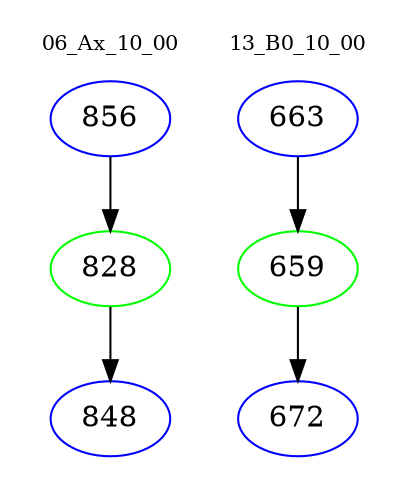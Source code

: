 digraph{
subgraph cluster_0 {
color = white
label = "06_Ax_10_00";
fontsize=10;
T0_856 [label="856", color="blue"]
T0_856 -> T0_828 [color="black"]
T0_828 [label="828", color="green"]
T0_828 -> T0_848 [color="black"]
T0_848 [label="848", color="blue"]
}
subgraph cluster_1 {
color = white
label = "13_B0_10_00";
fontsize=10;
T1_663 [label="663", color="blue"]
T1_663 -> T1_659 [color="black"]
T1_659 [label="659", color="green"]
T1_659 -> T1_672 [color="black"]
T1_672 [label="672", color="blue"]
}
}
